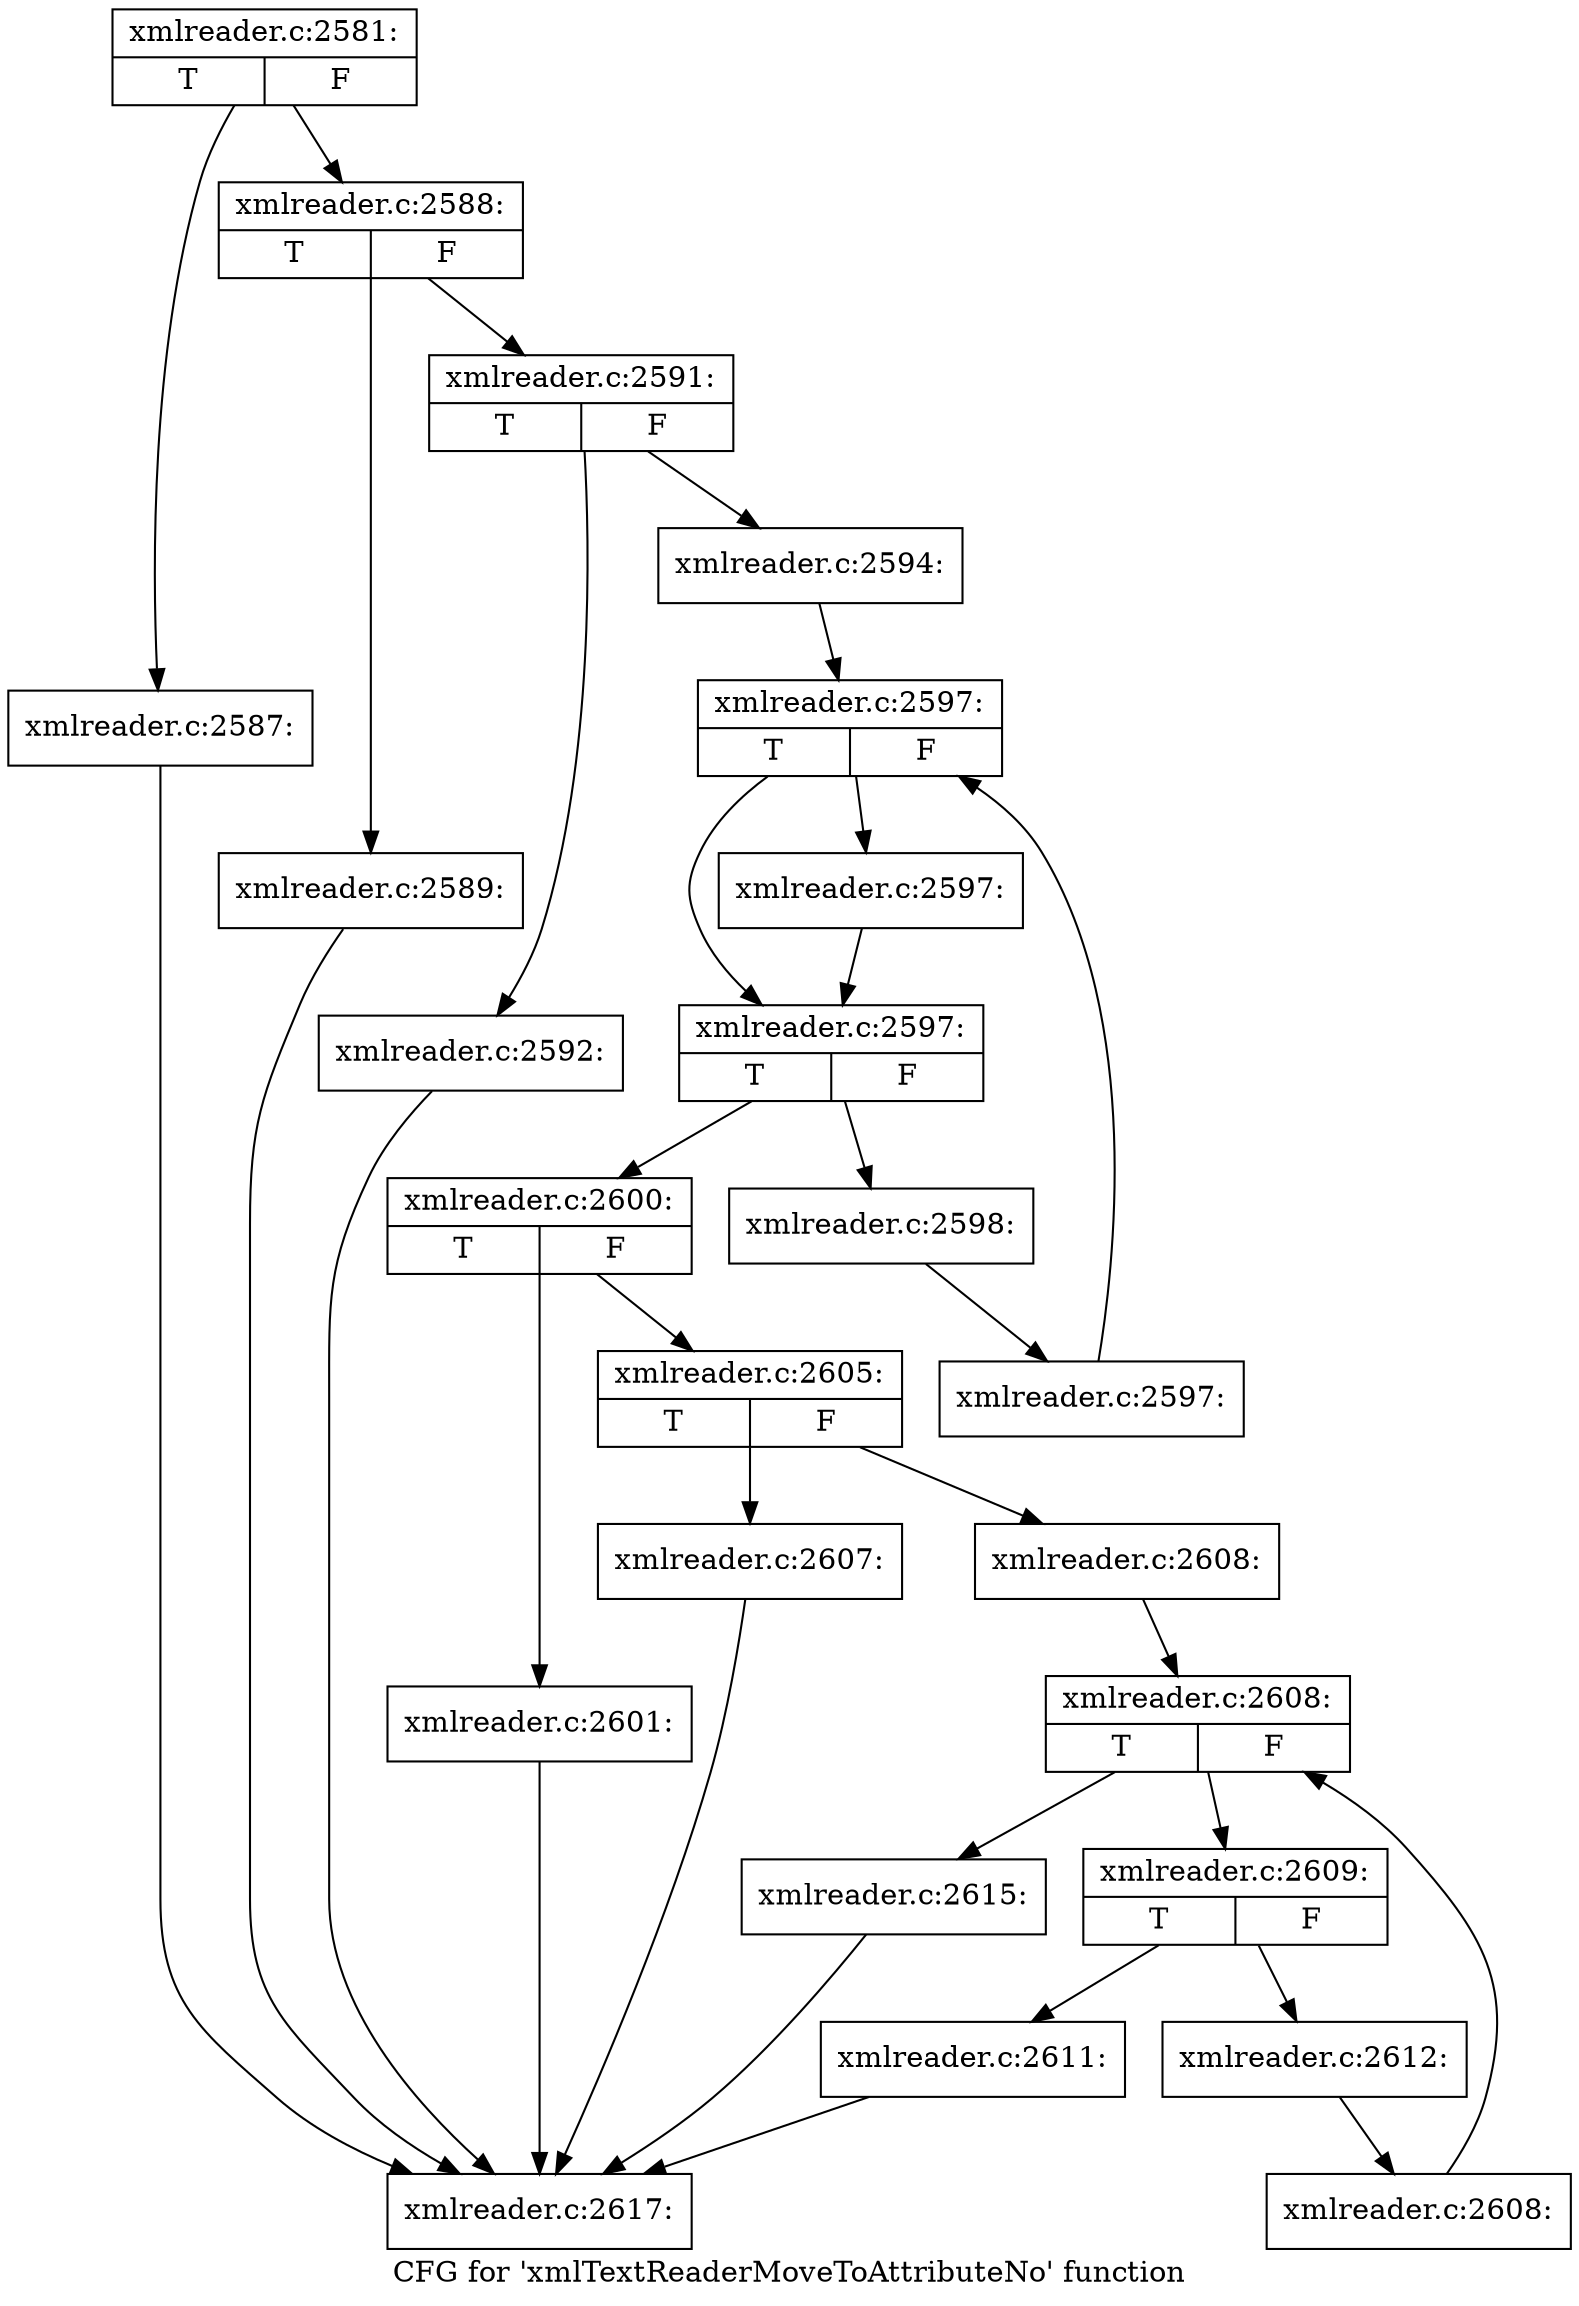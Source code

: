 digraph "CFG for 'xmlTextReaderMoveToAttributeNo' function" {
	label="CFG for 'xmlTextReaderMoveToAttributeNo' function";

	Node0x476bcd0 [shape=record,label="{xmlreader.c:2581:|{<s0>T|<s1>F}}"];
	Node0x476bcd0 -> Node0x476ce20;
	Node0x476bcd0 -> Node0x476ce70;
	Node0x476ce20 [shape=record,label="{xmlreader.c:2587:}"];
	Node0x476ce20 -> Node0x476bf50;
	Node0x476ce70 [shape=record,label="{xmlreader.c:2588:|{<s0>T|<s1>F}}"];
	Node0x476ce70 -> Node0x476d330;
	Node0x476ce70 -> Node0x476d380;
	Node0x476d330 [shape=record,label="{xmlreader.c:2589:}"];
	Node0x476d330 -> Node0x476bf50;
	Node0x476d380 [shape=record,label="{xmlreader.c:2591:|{<s0>T|<s1>F}}"];
	Node0x476d380 -> Node0x476d970;
	Node0x476d380 -> Node0x476d9c0;
	Node0x476d970 [shape=record,label="{xmlreader.c:2592:}"];
	Node0x476d970 -> Node0x476bf50;
	Node0x476d9c0 [shape=record,label="{xmlreader.c:2594:}"];
	Node0x476d9c0 -> Node0x476e820;
	Node0x476e820 [shape=record,label="{xmlreader.c:2597:|{<s0>T|<s1>F}}"];
	Node0x476e820 -> Node0x476ebd0;
	Node0x476e820 -> Node0x476eb80;
	Node0x476ebd0 [shape=record,label="{xmlreader.c:2597:}"];
	Node0x476ebd0 -> Node0x476eb80;
	Node0x476eb80 [shape=record,label="{xmlreader.c:2597:|{<s0>T|<s1>F}}"];
	Node0x476eb80 -> Node0x476eb00;
	Node0x476eb80 -> Node0x476e680;
	Node0x476eb00 [shape=record,label="{xmlreader.c:2598:}"];
	Node0x476eb00 -> Node0x476ea70;
	Node0x476ea70 [shape=record,label="{xmlreader.c:2597:}"];
	Node0x476ea70 -> Node0x476e820;
	Node0x476e680 [shape=record,label="{xmlreader.c:2600:|{<s0>T|<s1>F}}"];
	Node0x476e680 -> Node0x476f780;
	Node0x476e680 -> Node0x476f7d0;
	Node0x476f780 [shape=record,label="{xmlreader.c:2601:}"];
	Node0x476f780 -> Node0x476bf50;
	Node0x476f7d0 [shape=record,label="{xmlreader.c:2605:|{<s0>T|<s1>F}}"];
	Node0x476f7d0 -> Node0x4770430;
	Node0x476f7d0 -> Node0x4770480;
	Node0x4770430 [shape=record,label="{xmlreader.c:2607:}"];
	Node0x4770430 -> Node0x476bf50;
	Node0x4770480 [shape=record,label="{xmlreader.c:2608:}"];
	Node0x4770480 -> Node0x4770930;
	Node0x4770930 [shape=record,label="{xmlreader.c:2608:|{<s0>T|<s1>F}}"];
	Node0x4770930 -> Node0x4770c10;
	Node0x4770930 -> Node0x47708a0;
	Node0x4770c10 [shape=record,label="{xmlreader.c:2609:|{<s0>T|<s1>F}}"];
	Node0x4770c10 -> Node0x4771170;
	Node0x4770c10 -> Node0x47711c0;
	Node0x4771170 [shape=record,label="{xmlreader.c:2611:}"];
	Node0x4771170 -> Node0x476bf50;
	Node0x47711c0 [shape=record,label="{xmlreader.c:2612:}"];
	Node0x47711c0 -> Node0x4770b80;
	Node0x4770b80 [shape=record,label="{xmlreader.c:2608:}"];
	Node0x4770b80 -> Node0x4770930;
	Node0x47708a0 [shape=record,label="{xmlreader.c:2615:}"];
	Node0x47708a0 -> Node0x476bf50;
	Node0x476bf50 [shape=record,label="{xmlreader.c:2617:}"];
}
